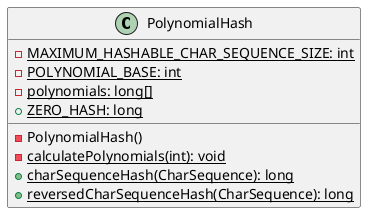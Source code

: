 @startuml

    class PolynomialHash {
        {static} -MAXIMUM_HASHABLE_CHAR_SEQUENCE_SIZE: int
        {static} -POLYNOMIAL_BASE: int
        {static} -polynomials: long[]
        {static} +ZERO_HASH: long
        -PolynomialHash()
        {static} -calculatePolynomials(int): void
        {static} +charSequenceHash(CharSequence): long
        {static} +reversedCharSequenceHash(CharSequence): long
    }

@enduml
